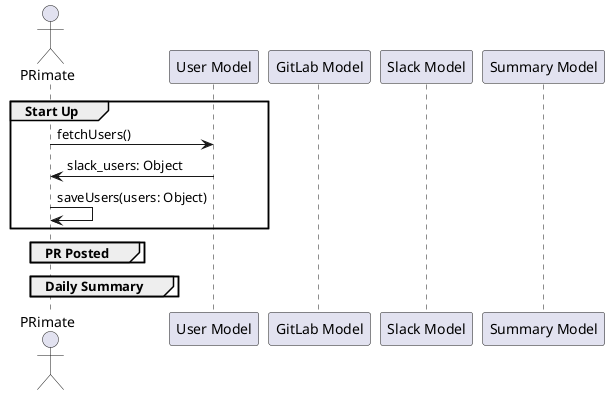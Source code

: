 @startuml PRimate Sequence

actor "PRimate" as bot
participant "User Model" as user_model
participant "GitLab Model" as git
participant "Slack Model" as slack
participant "Summary Model" as summary

group Start Up
bot -> user_model: fetchUsers()
bot <- user_model: slack_users: Object
bot -> bot: saveUsers(users: Object)
end

group PR Posted
' Watches for PRs in channels
' Starts tracking a PR when one is posted
' Responds in the thread when comments are added
' Responds in the thread when approval is added
' Responds in the thread when ready to merge
' Maybe uses emojis for this?
end

group Daily Summary
' Tracks the PRs that users are currently assigned to
' DMs users once a day to notify them about outstanding PRs
' Maybe add a way to allow a user to remove a PR from their summary?
end

@enduml